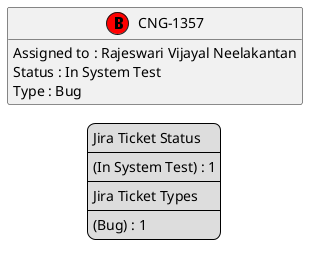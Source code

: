 @startuml
'https://plantuml.com/class-diagram

' GENERATE CLASS DIAGRAM ===========
' Generated at    : Wed Apr 17 17:35:20 CEST 2024

hide empty members

legend
Jira Ticket Status
----
(In System Test) : 1
----
Jira Ticket Types
----
(Bug) : 1
end legend


' Tickets =======
class "CNG-1357" << (B,red) >> {
  Assigned to : Rajeswari Vijayal Neelakantan
  Status : In System Test
  Type : Bug
}



' Links =======


@enduml
